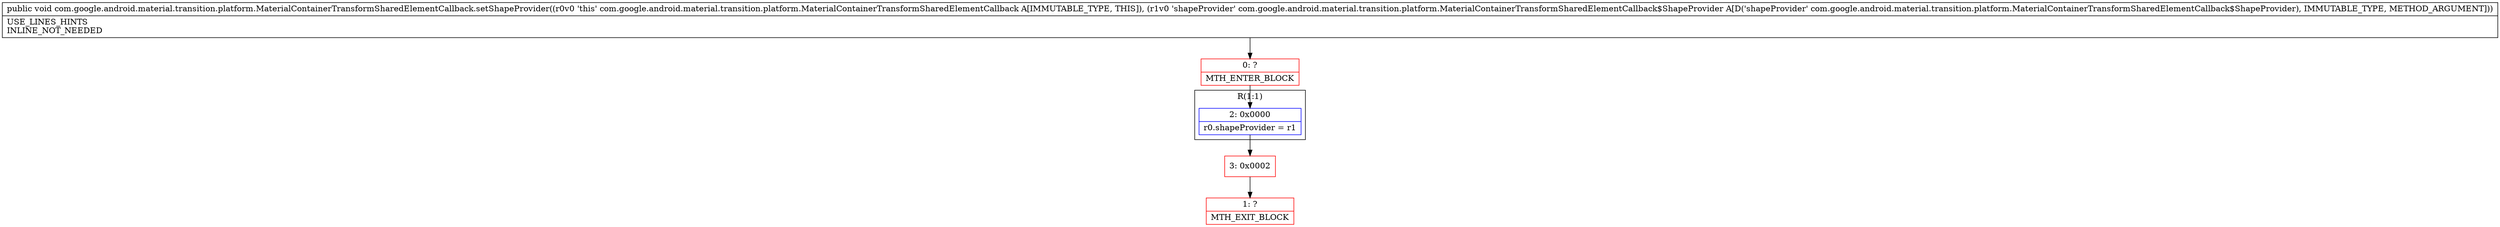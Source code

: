 digraph "CFG forcom.google.android.material.transition.platform.MaterialContainerTransformSharedElementCallback.setShapeProvider(Lcom\/google\/android\/material\/transition\/platform\/MaterialContainerTransformSharedElementCallback$ShapeProvider;)V" {
subgraph cluster_Region_1507574148 {
label = "R(1:1)";
node [shape=record,color=blue];
Node_2 [shape=record,label="{2\:\ 0x0000|r0.shapeProvider = r1\l}"];
}
Node_0 [shape=record,color=red,label="{0\:\ ?|MTH_ENTER_BLOCK\l}"];
Node_3 [shape=record,color=red,label="{3\:\ 0x0002}"];
Node_1 [shape=record,color=red,label="{1\:\ ?|MTH_EXIT_BLOCK\l}"];
MethodNode[shape=record,label="{public void com.google.android.material.transition.platform.MaterialContainerTransformSharedElementCallback.setShapeProvider((r0v0 'this' com.google.android.material.transition.platform.MaterialContainerTransformSharedElementCallback A[IMMUTABLE_TYPE, THIS]), (r1v0 'shapeProvider' com.google.android.material.transition.platform.MaterialContainerTransformSharedElementCallback$ShapeProvider A[D('shapeProvider' com.google.android.material.transition.platform.MaterialContainerTransformSharedElementCallback$ShapeProvider), IMMUTABLE_TYPE, METHOD_ARGUMENT]))  | USE_LINES_HINTS\lINLINE_NOT_NEEDED\l}"];
MethodNode -> Node_0;Node_2 -> Node_3;
Node_0 -> Node_2;
Node_3 -> Node_1;
}

